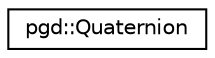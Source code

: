 digraph "Graphical Class Hierarchy"
{
 // LATEX_PDF_SIZE
  edge [fontname="Helvetica",fontsize="10",labelfontname="Helvetica",labelfontsize="10"];
  node [fontname="Helvetica",fontsize="10",shape=record];
  rankdir="LR";
  Node0 [label="pgd::Quaternion",height=0.2,width=0.4,color="black", fillcolor="white", style="filled",URL="$classpgd_1_1Quaternion.html",tooltip=" "];
}
